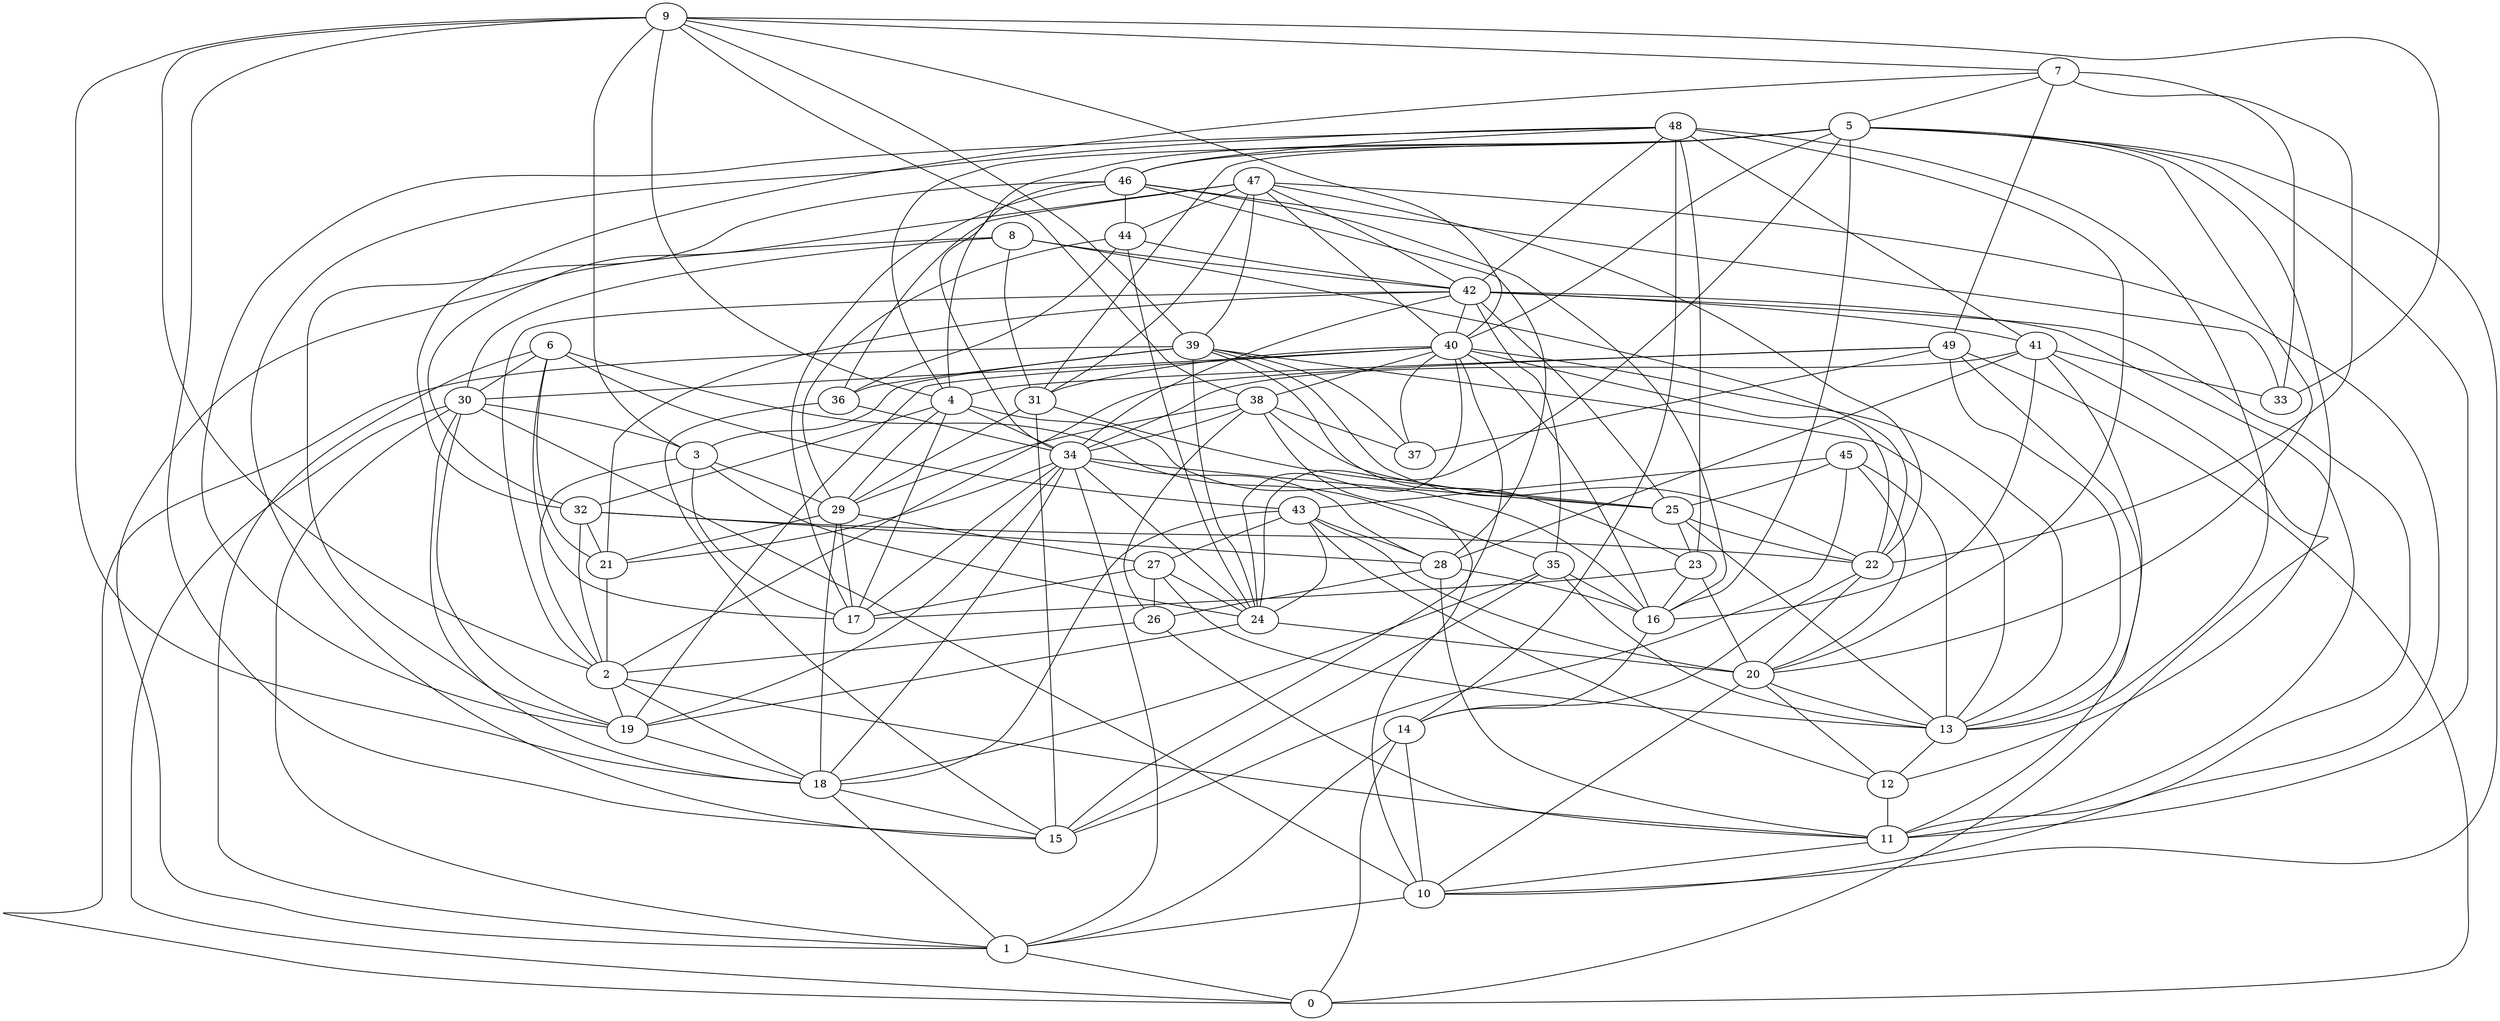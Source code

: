 digraph GG_graph {

subgraph G_graph {
edge [color = black]
"8" -> "30" [dir = none]
"46" -> "28" [dir = none]
"23" -> "16" [dir = none]
"5" -> "20" [dir = none]
"48" -> "13" [dir = none]
"26" -> "2" [dir = none]
"4" -> "32" [dir = none]
"20" -> "12" [dir = none]
"31" -> "25" [dir = none]
"42" -> "21" [dir = none]
"42" -> "2" [dir = none]
"49" -> "4" [dir = none]
"49" -> "37" [dir = none]
"9" -> "33" [dir = none]
"22" -> "14" [dir = none]
"2" -> "11" [dir = none]
"2" -> "18" [dir = none]
"39" -> "13" [dir = none]
"40" -> "22" [dir = none]
"40" -> "13" [dir = none]
"40" -> "38" [dir = none]
"29" -> "27" [dir = none]
"29" -> "17" [dir = none]
"41" -> "28" [dir = none]
"41" -> "33" [dir = none]
"41" -> "34" [dir = none]
"7" -> "49" [dir = none]
"35" -> "18" [dir = none]
"38" -> "10" [dir = none]
"38" -> "37" [dir = none]
"38" -> "34" [dir = none]
"34" -> "19" [dir = none]
"34" -> "24" [dir = none]
"34" -> "17" [dir = none]
"34" -> "1" [dir = none]
"34" -> "18" [dir = none]
"34" -> "25" [dir = none]
"16" -> "14" [dir = none]
"47" -> "36" [dir = none]
"47" -> "22" [dir = none]
"43" -> "18" [dir = none]
"6" -> "43" [dir = none]
"30" -> "0" [dir = none]
"30" -> "3" [dir = none]
"30" -> "18" [dir = none]
"45" -> "15" [dir = none]
"45" -> "25" [dir = none]
"44" -> "42" [dir = none]
"12" -> "11" [dir = none]
"10" -> "1" [dir = none]
"23" -> "17" [dir = none]
"39" -> "23" [dir = none]
"42" -> "10" [dir = none]
"39" -> "3" [dir = none]
"18" -> "15" [dir = none]
"20" -> "10" [dir = none]
"42" -> "25" [dir = none]
"4" -> "16" [dir = none]
"5" -> "40" [dir = none]
"14" -> "0" [dir = none]
"34" -> "28" [dir = none]
"47" -> "44" [dir = none]
"36" -> "34" [dir = none]
"46" -> "44" [dir = none]
"45" -> "43" [dir = none]
"47" -> "11" [dir = none]
"47" -> "39" [dir = none]
"41" -> "13" [dir = none]
"22" -> "20" [dir = none]
"24" -> "20" [dir = none]
"40" -> "19" [dir = none]
"40" -> "37" [dir = none]
"5" -> "46" [dir = none]
"32" -> "22" [dir = none]
"43" -> "27" [dir = none]
"39" -> "22" [dir = none]
"9" -> "3" [dir = none]
"43" -> "12" [dir = none]
"41" -> "0" [dir = none]
"49" -> "2" [dir = none]
"42" -> "40" [dir = none]
"45" -> "13" [dir = none]
"35" -> "13" [dir = none]
"28" -> "16" [dir = none]
"41" -> "16" [dir = none]
"27" -> "26" [dir = none]
"39" -> "37" [dir = none]
"8" -> "22" [dir = none]
"3" -> "2" [dir = none]
"46" -> "19" [dir = none]
"40" -> "16" [dir = none]
"47" -> "31" [dir = none]
"13" -> "12" [dir = none]
"48" -> "41" [dir = none]
"7" -> "33" [dir = none]
"6" -> "35" [dir = none]
"5" -> "4" [dir = none]
"42" -> "41" [dir = none]
"44" -> "29" [dir = none]
"11" -> "10" [dir = none]
"21" -> "2" [dir = none]
"30" -> "19" [dir = none]
"6" -> "17" [dir = none]
"47" -> "40" [dir = none]
"47" -> "32" [dir = none]
"42" -> "35" [dir = none]
"47" -> "42" [dir = none]
"5" -> "31" [dir = none]
"4" -> "34" [dir = none]
"26" -> "11" [dir = none]
"48" -> "23" [dir = none]
"7" -> "22" [dir = none]
"28" -> "11" [dir = none]
"48" -> "19" [dir = none]
"8" -> "1" [dir = none]
"9" -> "2" [dir = none]
"30" -> "1" [dir = none]
"3" -> "17" [dir = none]
"38" -> "29" [dir = none]
"43" -> "24" [dir = none]
"5" -> "24" [dir = none]
"48" -> "15" [dir = none]
"9" -> "40" [dir = none]
"46" -> "17" [dir = none]
"25" -> "22" [dir = none]
"19" -> "18" [dir = none]
"49" -> "11" [dir = none]
"27" -> "24" [dir = none]
"5" -> "16" [dir = none]
"32" -> "21" [dir = none]
"31" -> "15" [dir = none]
"39" -> "0" [dir = none]
"35" -> "16" [dir = none]
"6" -> "1" [dir = none]
"49" -> "13" [dir = none]
"18" -> "1" [dir = none]
"48" -> "14" [dir = none]
"32" -> "28" [dir = none]
"5" -> "34" [dir = none]
"48" -> "42" [dir = none]
"1" -> "0" [dir = none]
"40" -> "24" [dir = none]
"31" -> "29" [dir = none]
"27" -> "13" [dir = none]
"9" -> "18" [dir = none]
"48" -> "46" [dir = none]
"9" -> "15" [dir = none]
"8" -> "42" [dir = none]
"14" -> "1" [dir = none]
"14" -> "10" [dir = none]
"45" -> "20" [dir = none]
"44" -> "36" [dir = none]
"36" -> "15" [dir = none]
"7" -> "5" [dir = none]
"27" -> "17" [dir = none]
"7" -> "32" [dir = none]
"44" -> "24" [dir = none]
"38" -> "26" [dir = none]
"43" -> "20" [dir = none]
"35" -> "15" [dir = none]
"40" -> "15" [dir = none]
"25" -> "13" [dir = none]
"24" -> "19" [dir = none]
"20" -> "13" [dir = none]
"6" -> "30" [dir = none]
"5" -> "12" [dir = none]
"49" -> "0" [dir = none]
"9" -> "7" [dir = none]
"40" -> "30" [dir = none]
"3" -> "29" [dir = none]
"25" -> "23" [dir = none]
"9" -> "39" [dir = none]
"29" -> "21" [dir = none]
"9" -> "4" [dir = none]
"23" -> "20" [dir = none]
"2" -> "19" [dir = none]
"39" -> "36" [dir = none]
"4" -> "17" [dir = none]
"30" -> "10" [dir = none]
"39" -> "24" [dir = none]
"40" -> "31" [dir = none]
"6" -> "21" [dir = none]
"38" -> "25" [dir = none]
"32" -> "2" [dir = none]
"3" -> "24" [dir = none]
"42" -> "11" [dir = none]
"4" -> "29" [dir = none]
"42" -> "34" [dir = none]
"29" -> "18" [dir = none]
"46" -> "16" [dir = none]
"48" -> "20" [dir = none]
"8" -> "31" [dir = none]
"5" -> "11" [dir = none]
"46" -> "4" [dir = none]
"28" -> "26" [dir = none]
"43" -> "28" [dir = none]
"46" -> "33" [dir = none]
"34" -> "21" [dir = none]
"5" -> "10" [dir = none]
"9" -> "38" [dir = none]
}

}
